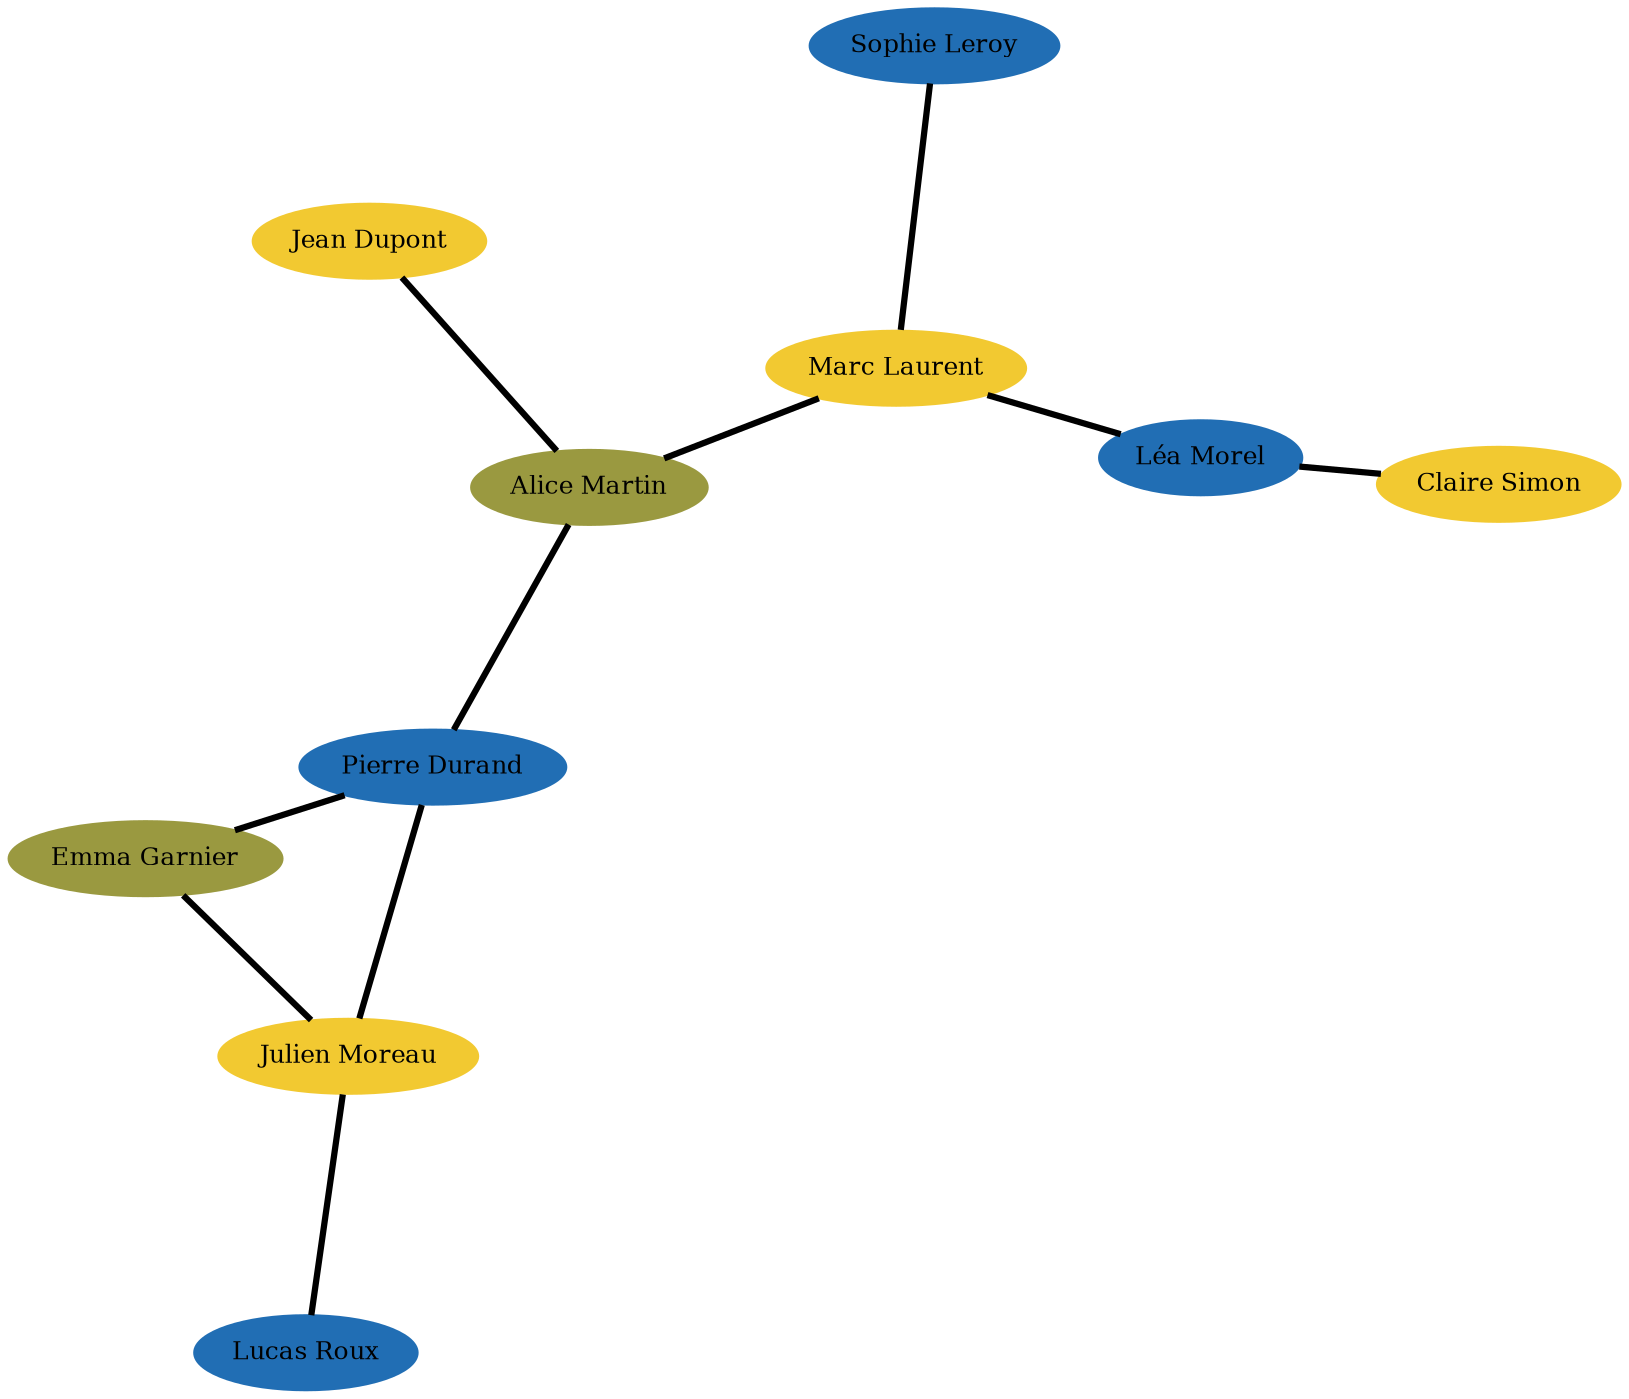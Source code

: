 graph G {
    layout=neato;
    overlap=false;
    graph [dpi=300];
    "Jean Dupont" [label="Jean Dupont", color="#F2C931", style="filled", fontsize=12];
    "Alice Martin" [label="Alice Martin", color="#9A9940", style="filled", fontsize=12];
    "Pierre Durand" [label="Pierre Durand", color="#216EB4", style="filled", fontsize=12];
    "Julien Moreau" [label="Julien Moreau", color="#F2C931", style="filled", fontsize=12];
    "Sophie Leroy" [label="Sophie Leroy", color="#216EB4", style="filled", fontsize=12];
    "Marc Laurent" [label="Marc Laurent", color="#F2C931", style="filled", fontsize=12];
    "Emma Garnier" [label="Emma Garnier", color="#9A9940", style="filled", fontsize=12];
    "Claire Simon" [label="Claire Simon", color="#F2C931", style="filled", fontsize=12];
    "Léa Morel" [label="Léa Morel", color="#216EB4", style="filled", fontsize=12];
    "Lucas Roux" [label="Lucas Roux", color="#216EB4", style="filled", fontsize=12];
    "Jean Dupont" -- "Alice Martin" [color="black", penwidth=3, style=bold];
    "Alice Martin" -- "Pierre Durand" [color="black", penwidth=3, style=bold];
    "Pierre Durand" -- "Julien Moreau" [color="black", penwidth=3, style=bold];
    "Sophie Leroy" -- "Marc Laurent" [color="black", penwidth=3, style=bold];
    "Julien Moreau" -- "Emma Garnier" [color="black", penwidth=3, style=bold];
    "Claire Simon" -- "Léa Morel" [color="black", penwidth=3, style=bold];
    "Marc Laurent" -- "Alice Martin" [color="black", penwidth=3, style=bold];
    "Emma Garnier" -- "Pierre Durand" [color="black", penwidth=3, style=bold];
    "Lucas Roux" -- "Julien Moreau" [color="black", penwidth=3, style=bold];
    "Léa Morel" -- "Marc Laurent" [color="black", penwidth=3, style=bold];
}
